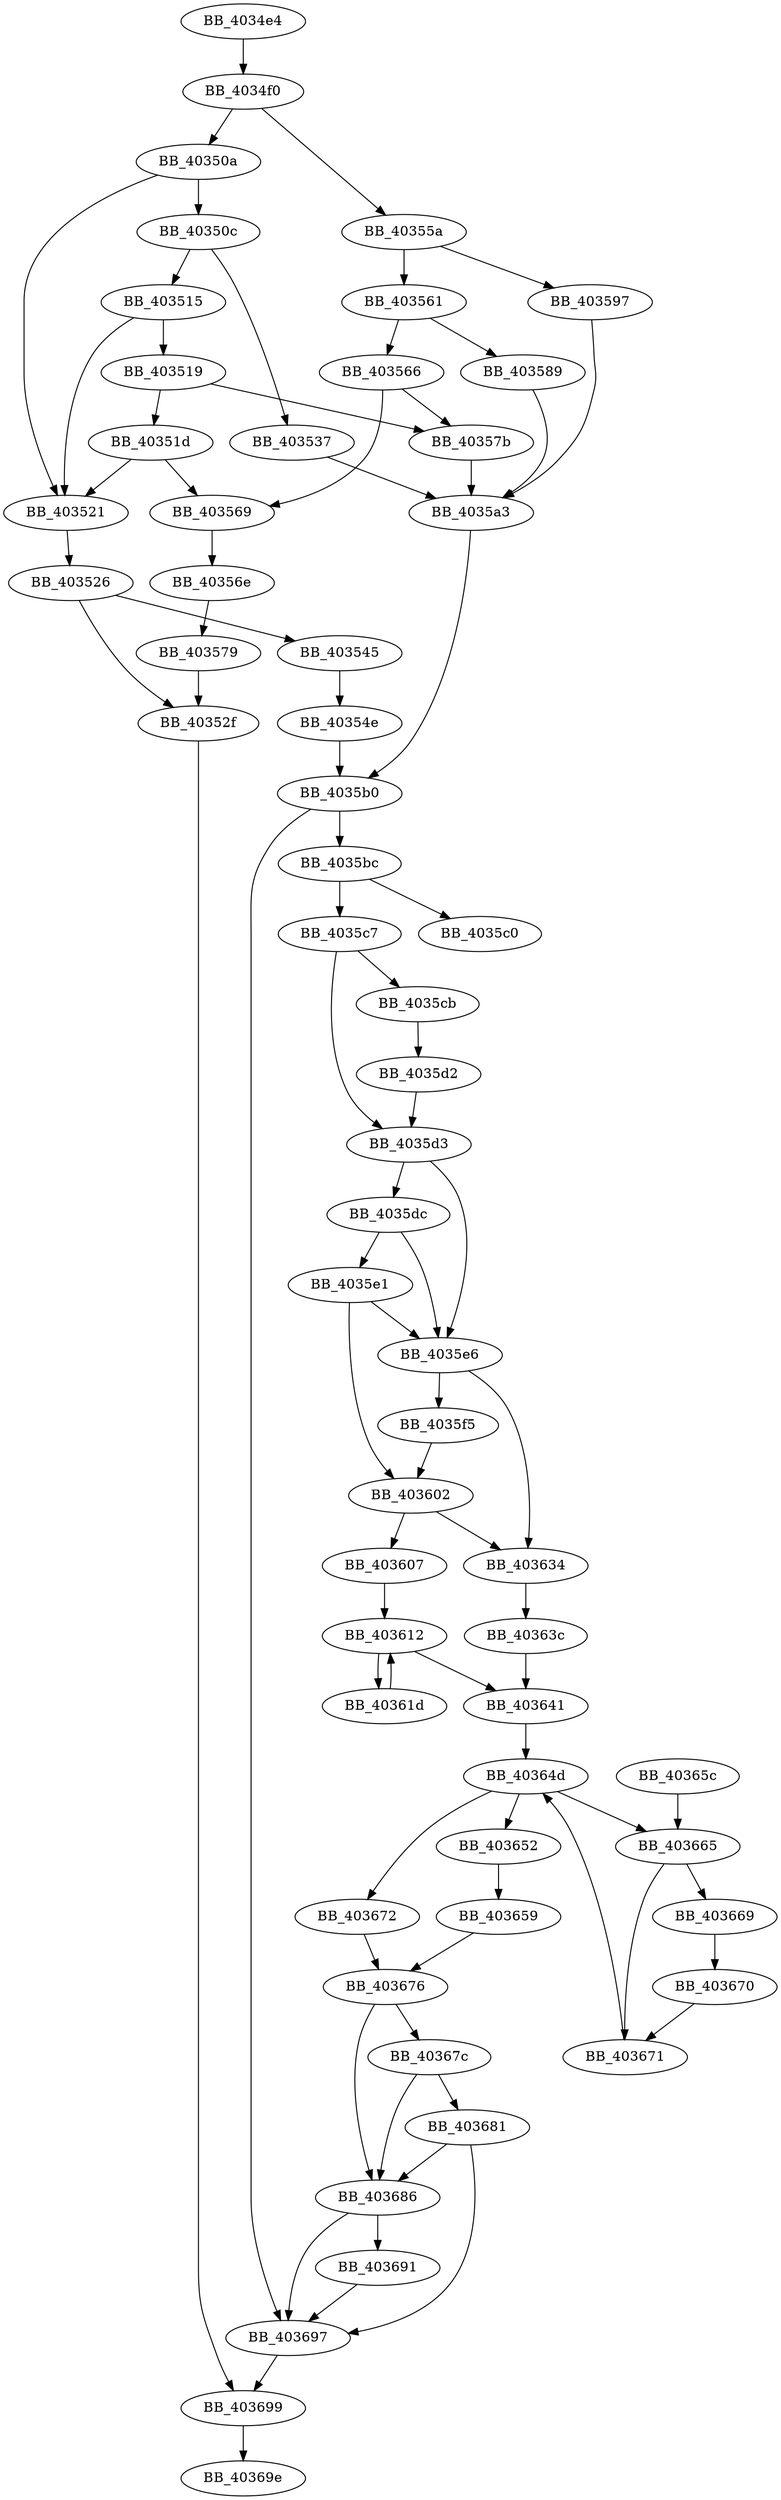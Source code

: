 DiGraph _raise{
BB_4034e4->BB_4034f0
BB_4034f0->BB_40350a
BB_4034f0->BB_40355a
BB_40350a->BB_40350c
BB_40350a->BB_403521
BB_40350c->BB_403515
BB_40350c->BB_403537
BB_403515->BB_403519
BB_403515->BB_403521
BB_403519->BB_40351d
BB_403519->BB_40357b
BB_40351d->BB_403521
BB_40351d->BB_403569
BB_403521->BB_403526
BB_403526->BB_40352f
BB_403526->BB_403545
BB_40352f->BB_403699
BB_403537->BB_4035a3
BB_403545->BB_40354e
BB_40354e->BB_4035b0
BB_40355a->BB_403561
BB_40355a->BB_403597
BB_403561->BB_403566
BB_403561->BB_403589
BB_403566->BB_403569
BB_403566->BB_40357b
BB_403569->BB_40356e
BB_40356e->BB_403579
BB_403579->BB_40352f
BB_40357b->BB_4035a3
BB_403589->BB_4035a3
BB_403597->BB_4035a3
BB_4035a3->BB_4035b0
BB_4035b0->BB_4035bc
BB_4035b0->BB_403697
BB_4035bc->BB_4035c0
BB_4035bc->BB_4035c7
BB_4035c7->BB_4035cb
BB_4035c7->BB_4035d3
BB_4035cb->BB_4035d2
BB_4035d2->BB_4035d3
BB_4035d3->BB_4035dc
BB_4035d3->BB_4035e6
BB_4035dc->BB_4035e1
BB_4035dc->BB_4035e6
BB_4035e1->BB_4035e6
BB_4035e1->BB_403602
BB_4035e6->BB_4035f5
BB_4035e6->BB_403634
BB_4035f5->BB_403602
BB_403602->BB_403607
BB_403602->BB_403634
BB_403607->BB_403612
BB_403612->BB_40361d
BB_403612->BB_403641
BB_40361d->BB_403612
BB_403634->BB_40363c
BB_40363c->BB_403641
BB_403641->BB_40364d
BB_40364d->BB_403652
BB_40364d->BB_403665
BB_40364d->BB_403672
BB_403652->BB_403659
BB_403659->BB_403676
BB_40365c->BB_403665
BB_403665->BB_403669
BB_403665->BB_403671
BB_403669->BB_403670
BB_403670->BB_403671
BB_403671->BB_40364d
BB_403672->BB_403676
BB_403676->BB_40367c
BB_403676->BB_403686
BB_40367c->BB_403681
BB_40367c->BB_403686
BB_403681->BB_403686
BB_403681->BB_403697
BB_403686->BB_403691
BB_403686->BB_403697
BB_403691->BB_403697
BB_403697->BB_403699
BB_403699->BB_40369e
}
